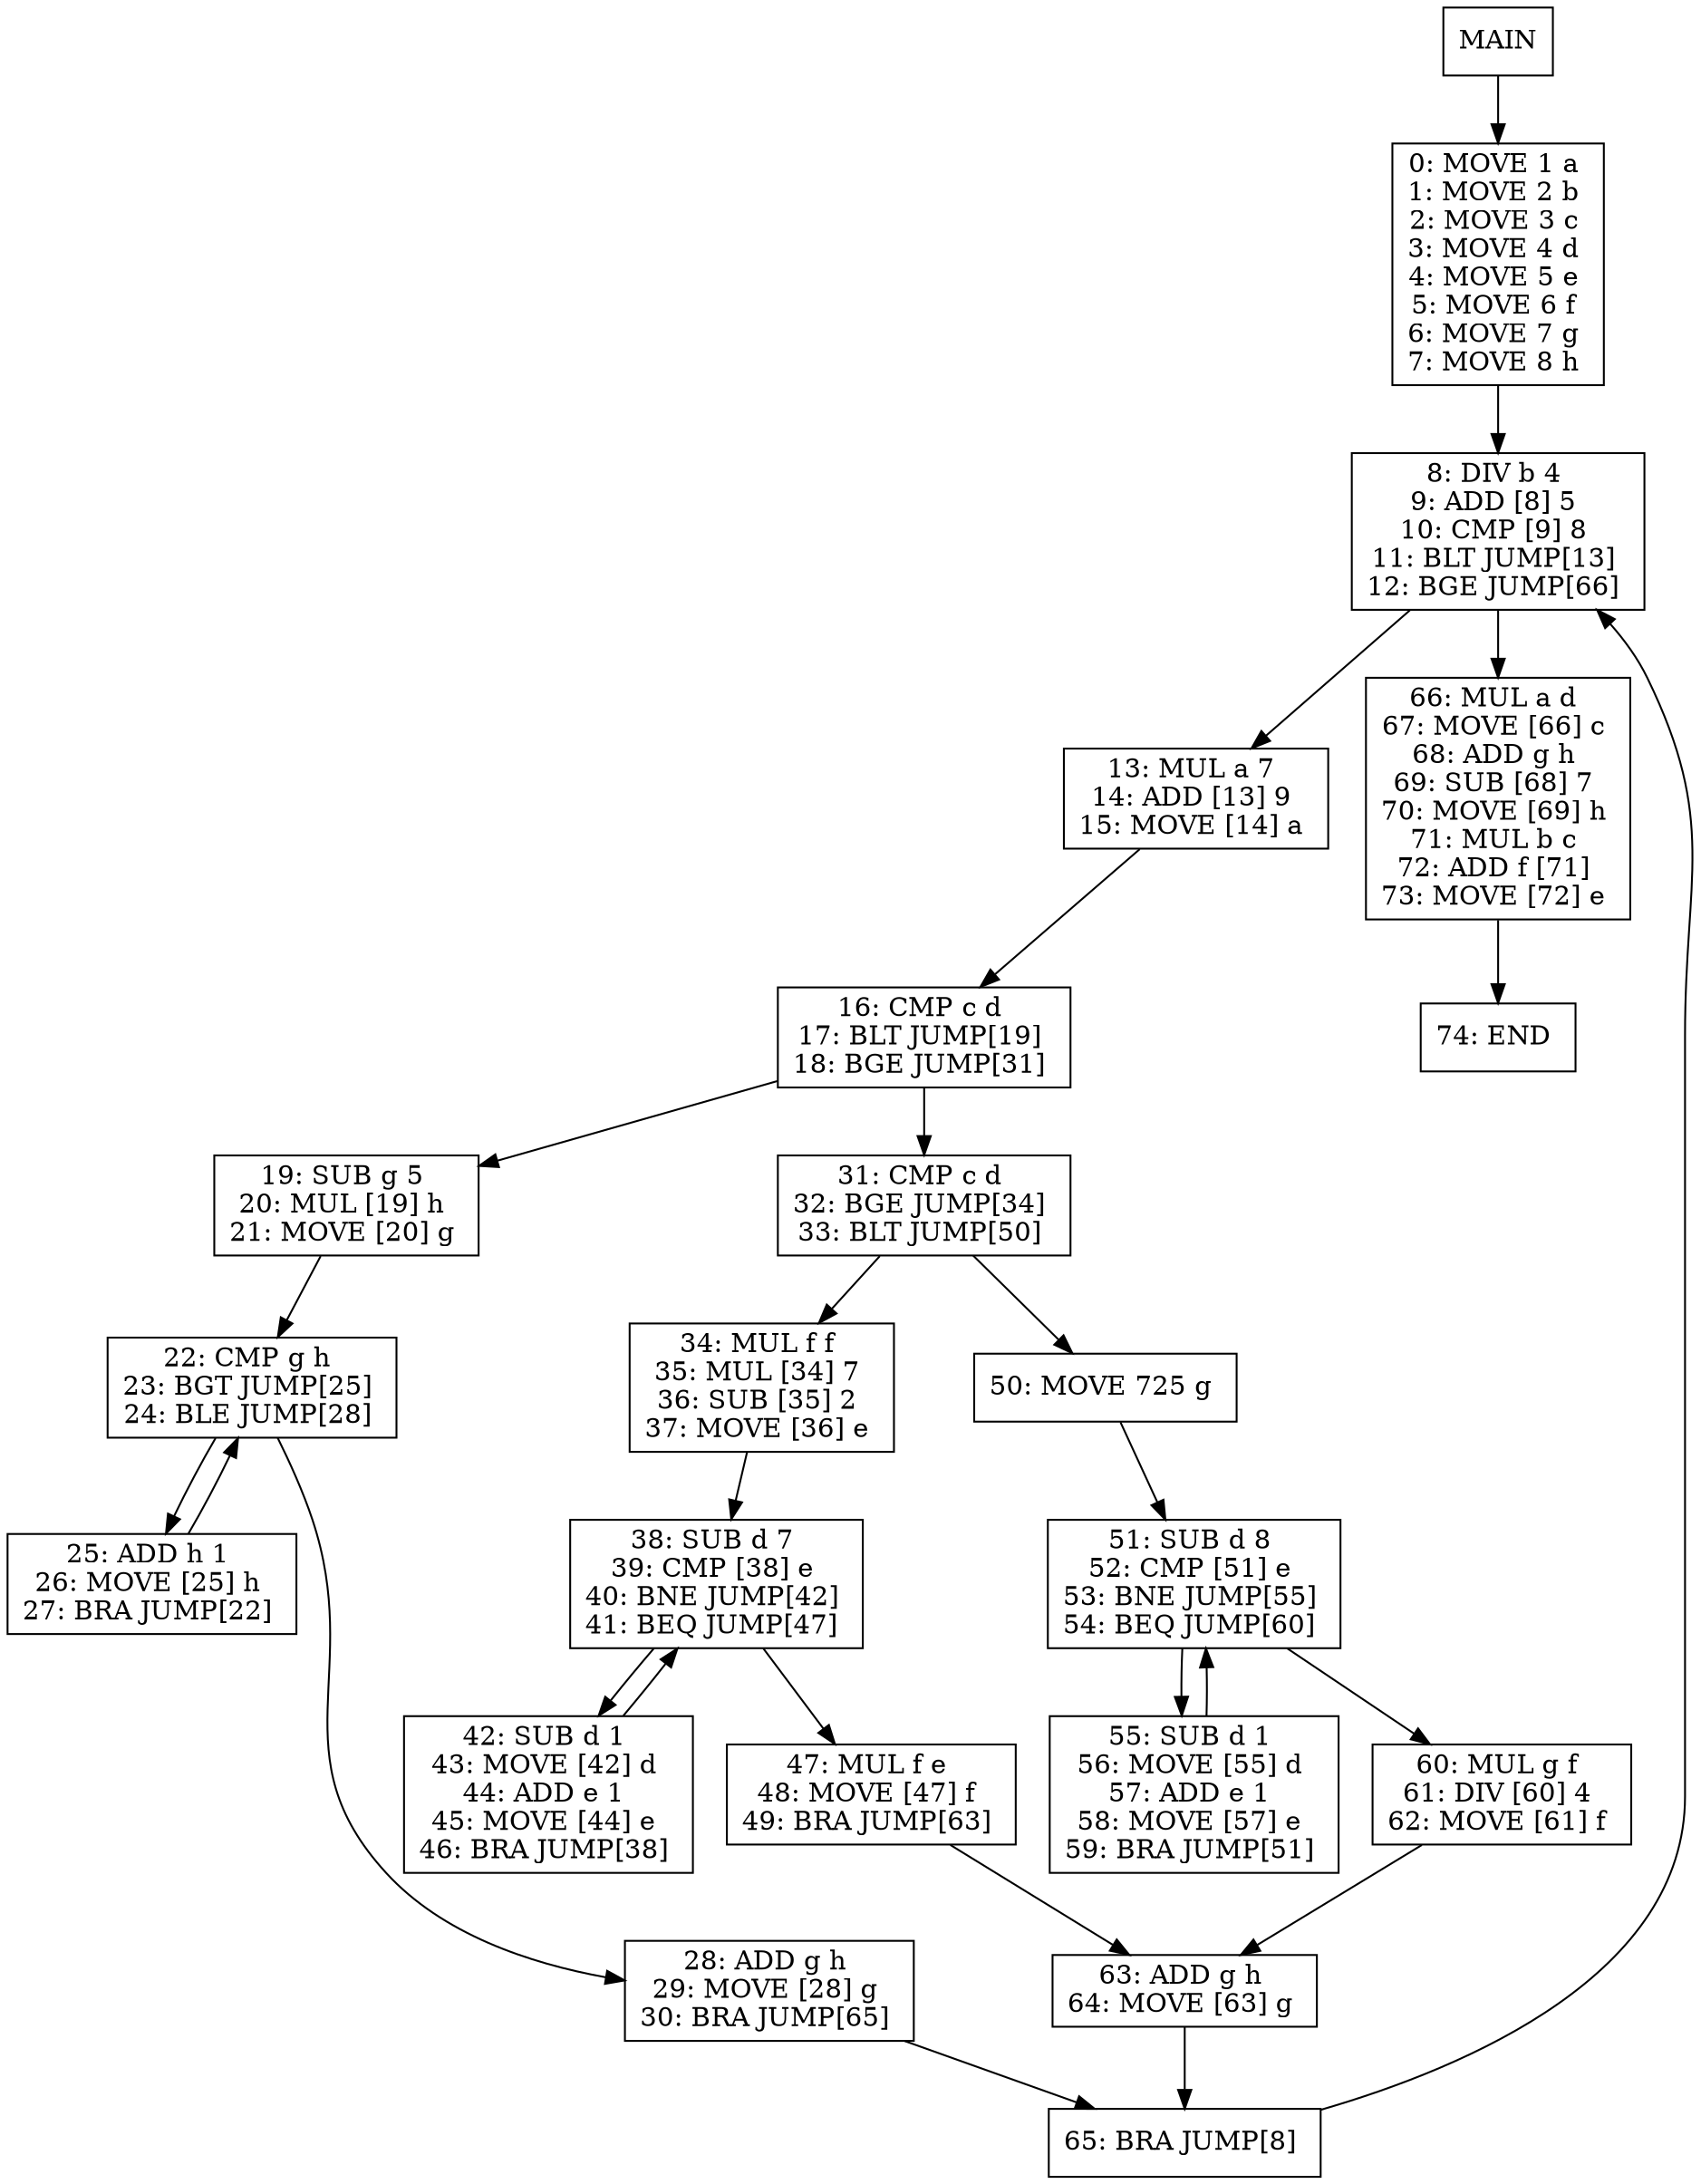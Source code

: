 digraph test024 {
node [shape=box]
1[label="MAIN"]
1 -> 3
3[label="0: MOVE 1 a 
1: MOVE 2 b 
2: MOVE 3 c 
3: MOVE 4 d 
4: MOVE 5 e 
5: MOVE 6 f 
6: MOVE 7 g 
7: MOVE 8 h 
"]
3 -> 11
11[label="8: DIV b 4 
9: ADD [8] 5 
10: CMP [9] 8 
11: BLT JUMP[13] 
12: BGE JUMP[66] 
"]
11 -> 13
13[label="13: MUL a 7 
14: ADD [13] 9 
15: MOVE [14] a 
"]
13 -> 14
14[label="16: CMP c d 
17: BLT JUMP[19] 
18: BGE JUMP[31] 
"]
14 -> 16
16[label="19: SUB g 5 
20: MUL [19] h 
21: MOVE [20] g 
"]
16 -> 17
17[label="22: CMP g h 
23: BGT JUMP[25] 
24: BLE JUMP[28] 
"]
17 -> 19
19[label="25: ADD h 1 
26: MOVE [25] h 
27: BRA JUMP[22] 
"]
19 -> 17
17 -> 18
18[label="28: ADD g h 
29: MOVE [28] g 
30: BRA JUMP[65] 
"]
18 -> 15
15[label="65: BRA JUMP[8] 
"]
15 -> 11
14 -> 21
21[label="31: CMP c d 
32: BGE JUMP[34] 
33: BLT JUMP[50] 
"]
21 -> 23
23[label="34: MUL f f 
35: MUL [34] 7 
36: SUB [35] 2 
37: MOVE [36] e 
"]
23 -> 24
24[label="38: SUB d 7 
39: CMP [38] e 
40: BNE JUMP[42] 
41: BEQ JUMP[47] 
"]
24 -> 26
26[label="42: SUB d 1 
43: MOVE [42] d 
44: ADD e 1 
45: MOVE [44] e 
46: BRA JUMP[38] 
"]
26 -> 24
24 -> 25
25[label="47: MUL f e 
48: MOVE [47] f 
49: BRA JUMP[63] 
"]
25 -> 22
22[label="63: ADD g h 
64: MOVE [63] g 
"]
22 -> 15
21 -> 29
29[label="50: MOVE 725 g 
"]
29 -> 30
30[label="51: SUB d 8 
52: CMP [51] e 
53: BNE JUMP[55] 
54: BEQ JUMP[60] 
"]
30 -> 32
32[label="55: SUB d 1 
56: MOVE [55] d 
57: ADD e 1 
58: MOVE [57] e 
59: BRA JUMP[51] 
"]
32 -> 30
30 -> 31
31[label="60: MUL g f 
61: DIV [60] 4 
62: MOVE [61] f 
"]
31 -> 22
11 -> 12
12[label="66: MUL a d 
67: MOVE [66] c 
68: ADD g h 
69: SUB [68] 7 
70: MOVE [69] h 
71: MUL b c 
72: ADD f [71] 
73: MOVE [72] e 
"]
12 -> 39
39[label="74: END 
"]
}
